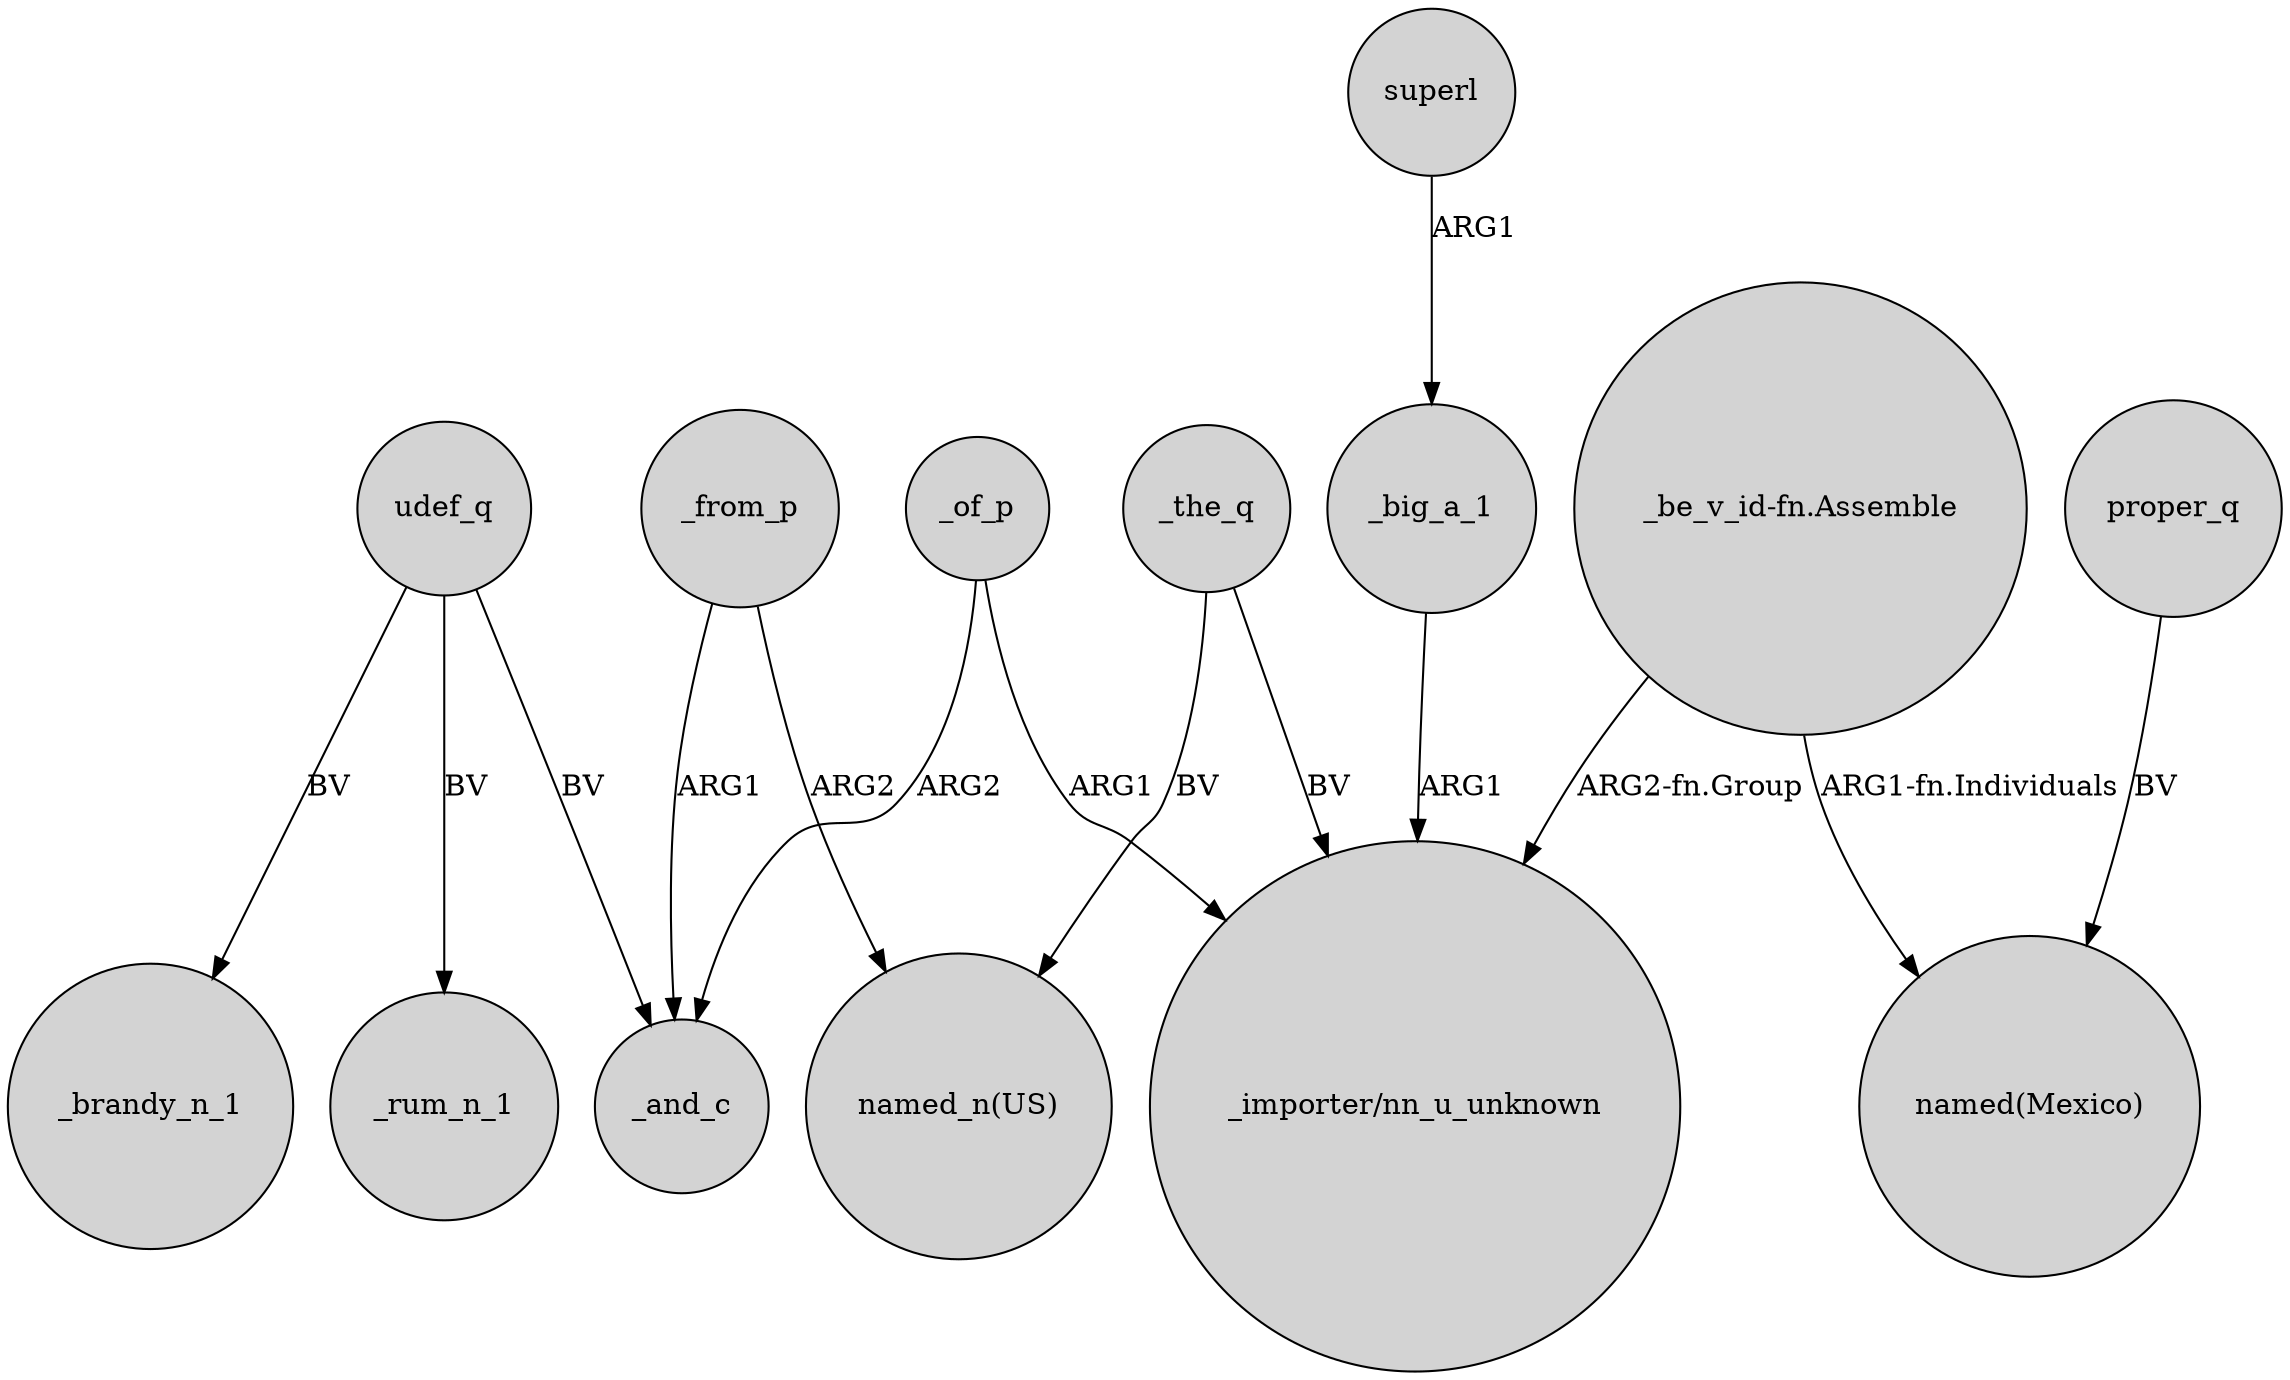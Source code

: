 digraph {
	node [shape=circle style=filled]
	superl -> _big_a_1 [label=ARG1]
	proper_q -> "named(Mexico)" [label=BV]
	_of_p -> _and_c [label=ARG2]
	udef_q -> _and_c [label=BV]
	"_be_v_id-fn.Assemble" -> "named(Mexico)" [label="ARG1-fn.Individuals"]
	_the_q -> "named_n(US)" [label=BV]
	_from_p -> "named_n(US)" [label=ARG2]
	_from_p -> _and_c [label=ARG1]
	_big_a_1 -> "_importer/nn_u_unknown" [label=ARG1]
	udef_q -> _brandy_n_1 [label=BV]
	"_be_v_id-fn.Assemble" -> "_importer/nn_u_unknown" [label="ARG2-fn.Group"]
	_of_p -> "_importer/nn_u_unknown" [label=ARG1]
	_the_q -> "_importer/nn_u_unknown" [label=BV]
	udef_q -> _rum_n_1 [label=BV]
}

